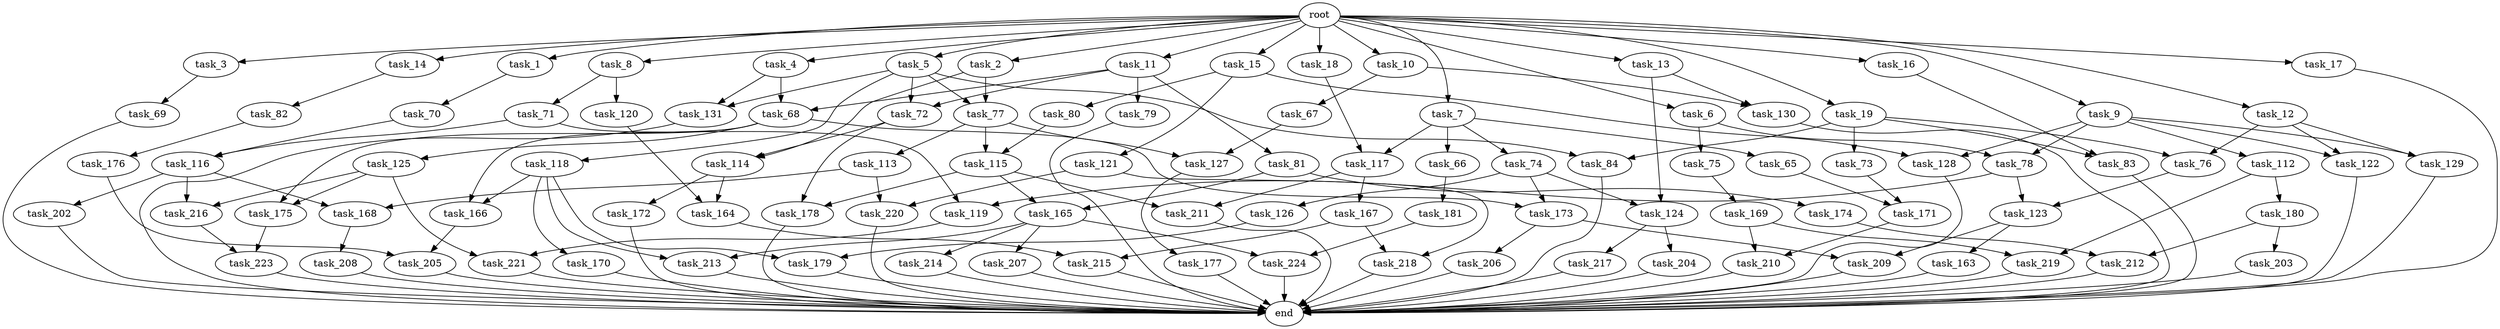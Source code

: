 digraph G {
  root [size="0.000000"];
  task_1 [size="1.024000"];
  task_2 [size="1.024000"];
  task_3 [size="1.024000"];
  task_4 [size="1.024000"];
  task_5 [size="1.024000"];
  task_6 [size="1.024000"];
  task_7 [size="1.024000"];
  task_8 [size="1.024000"];
  task_9 [size="1.024000"];
  task_10 [size="1.024000"];
  task_11 [size="1.024000"];
  task_12 [size="1.024000"];
  task_13 [size="1.024000"];
  task_14 [size="1.024000"];
  task_15 [size="1.024000"];
  task_16 [size="1.024000"];
  task_17 [size="1.024000"];
  task_18 [size="1.024000"];
  task_19 [size="1.024000"];
  task_65 [size="34359738.368000"];
  task_66 [size="34359738.368000"];
  task_67 [size="214748364.800000"];
  task_68 [size="352187318.272000"];
  task_69 [size="420906795.008000"];
  task_70 [size="858993459.200000"];
  task_71 [size="858993459.200000"];
  task_72 [size="523986010.112000"];
  task_73 [size="77309411.328000"];
  task_74 [size="34359738.368000"];
  task_75 [size="858993459.200000"];
  task_76 [size="386547056.640000"];
  task_77 [size="446676598.784000"];
  task_78 [size="996432412.672000"];
  task_79 [size="214748364.800000"];
  task_80 [size="309237645.312000"];
  task_81 [size="214748364.800000"];
  task_82 [size="695784701.952000"];
  task_83 [size="214748364.800000"];
  task_84 [size="386547056.640000"];
  task_112 [size="137438953.472000"];
  task_113 [size="137438953.472000"];
  task_114 [size="687194767.360000"];
  task_115 [size="833223655.424000"];
  task_116 [size="841813590.016000"];
  task_117 [size="893353197.568000"];
  task_118 [size="309237645.312000"];
  task_119 [size="498216206.336000"];
  task_120 [size="858993459.200000"];
  task_121 [size="309237645.312000"];
  task_122 [size="446676598.784000"];
  task_123 [size="386547056.640000"];
  task_124 [size="1073741824.000000"];
  task_125 [size="77309411.328000"];
  task_126 [size="214748364.800000"];
  task_127 [size="687194767.360000"];
  task_128 [size="446676598.784000"];
  task_129 [size="446676598.784000"];
  task_130 [size="1073741824.000000"];
  task_131 [size="446676598.784000"];
  task_163 [size="549755813.888000"];
  task_164 [size="1073741824.000000"];
  task_165 [size="996432412.672000"];
  task_166 [size="936302870.528000"];
  task_167 [size="34359738.368000"];
  task_168 [size="111669149.696000"];
  task_169 [size="420906795.008000"];
  task_170 [size="858993459.200000"];
  task_171 [size="687194767.360000"];
  task_172 [size="858993459.200000"];
  task_173 [size="292057776.128000"];
  task_174 [size="137438953.472000"];
  task_175 [size="111669149.696000"];
  task_176 [size="77309411.328000"];
  task_177 [size="858993459.200000"];
  task_178 [size="1408749273.088000"];
  task_179 [size="1073741824.000000"];
  task_180 [size="858993459.200000"];
  task_181 [size="34359738.368000"];
  task_202 [size="77309411.328000"];
  task_203 [size="549755813.888000"];
  task_204 [size="214748364.800000"];
  task_205 [size="171798691.840000"];
  task_206 [size="137438953.472000"];
  task_207 [size="549755813.888000"];
  task_208 [size="858993459.200000"];
  task_209 [size="687194767.360000"];
  task_210 [size="1245540515.840000"];
  task_211 [size="893353197.568000"];
  task_212 [size="970662608.896000"];
  task_213 [size="1408749273.088000"];
  task_214 [size="549755813.888000"];
  task_215 [size="627065225.216000"];
  task_216 [size="111669149.696000"];
  task_217 [size="214748364.800000"];
  task_218 [size="292057776.128000"];
  task_219 [size="1408749273.088000"];
  task_220 [size="249108103.168000"];
  task_221 [size="584115552.256000"];
  task_223 [size="764504178.688000"];
  task_224 [size="584115552.256000"];
  end [size="0.000000"];

  root -> task_1 [size="1.000000"];
  root -> task_2 [size="1.000000"];
  root -> task_3 [size="1.000000"];
  root -> task_4 [size="1.000000"];
  root -> task_5 [size="1.000000"];
  root -> task_6 [size="1.000000"];
  root -> task_7 [size="1.000000"];
  root -> task_8 [size="1.000000"];
  root -> task_9 [size="1.000000"];
  root -> task_10 [size="1.000000"];
  root -> task_11 [size="1.000000"];
  root -> task_12 [size="1.000000"];
  root -> task_13 [size="1.000000"];
  root -> task_14 [size="1.000000"];
  root -> task_15 [size="1.000000"];
  root -> task_16 [size="1.000000"];
  root -> task_17 [size="1.000000"];
  root -> task_18 [size="1.000000"];
  root -> task_19 [size="1.000000"];
  task_1 -> task_70 [size="838860800.000000"];
  task_2 -> task_77 [size="134217728.000000"];
  task_2 -> task_114 [size="134217728.000000"];
  task_3 -> task_69 [size="411041792.000000"];
  task_4 -> task_68 [size="134217728.000000"];
  task_4 -> task_131 [size="134217728.000000"];
  task_5 -> task_72 [size="301989888.000000"];
  task_5 -> task_77 [size="301989888.000000"];
  task_5 -> task_84 [size="301989888.000000"];
  task_5 -> task_118 [size="301989888.000000"];
  task_5 -> task_131 [size="301989888.000000"];
  task_6 -> task_75 [size="838860800.000000"];
  task_6 -> task_78 [size="838860800.000000"];
  task_7 -> task_65 [size="33554432.000000"];
  task_7 -> task_66 [size="33554432.000000"];
  task_7 -> task_74 [size="33554432.000000"];
  task_7 -> task_117 [size="33554432.000000"];
  task_8 -> task_71 [size="838860800.000000"];
  task_8 -> task_120 [size="838860800.000000"];
  task_9 -> task_78 [size="134217728.000000"];
  task_9 -> task_112 [size="134217728.000000"];
  task_9 -> task_122 [size="134217728.000000"];
  task_9 -> task_128 [size="134217728.000000"];
  task_9 -> task_129 [size="134217728.000000"];
  task_10 -> task_67 [size="209715200.000000"];
  task_10 -> task_130 [size="209715200.000000"];
  task_11 -> task_68 [size="209715200.000000"];
  task_11 -> task_72 [size="209715200.000000"];
  task_11 -> task_79 [size="209715200.000000"];
  task_11 -> task_81 [size="209715200.000000"];
  task_12 -> task_76 [size="301989888.000000"];
  task_12 -> task_122 [size="301989888.000000"];
  task_12 -> task_129 [size="301989888.000000"];
  task_13 -> task_124 [size="838860800.000000"];
  task_13 -> task_130 [size="838860800.000000"];
  task_14 -> task_82 [size="679477248.000000"];
  task_15 -> task_80 [size="301989888.000000"];
  task_15 -> task_121 [size="301989888.000000"];
  task_15 -> task_128 [size="301989888.000000"];
  task_16 -> task_83 [size="134217728.000000"];
  task_17 -> end [size="1.000000"];
  task_18 -> task_117 [size="838860800.000000"];
  task_19 -> task_73 [size="75497472.000000"];
  task_19 -> task_76 [size="75497472.000000"];
  task_19 -> task_83 [size="75497472.000000"];
  task_19 -> task_84 [size="75497472.000000"];
  task_65 -> task_171 [size="134217728.000000"];
  task_66 -> task_181 [size="33554432.000000"];
  task_67 -> task_127 [size="536870912.000000"];
  task_68 -> task_125 [size="75497472.000000"];
  task_68 -> task_166 [size="75497472.000000"];
  task_68 -> task_173 [size="75497472.000000"];
  task_68 -> task_175 [size="75497472.000000"];
  task_69 -> end [size="1.000000"];
  task_70 -> task_116 [size="411041792.000000"];
  task_71 -> task_116 [size="411041792.000000"];
  task_71 -> task_119 [size="411041792.000000"];
  task_72 -> task_114 [size="536870912.000000"];
  task_72 -> task_178 [size="536870912.000000"];
  task_73 -> task_171 [size="536870912.000000"];
  task_74 -> task_124 [size="209715200.000000"];
  task_74 -> task_126 [size="209715200.000000"];
  task_74 -> task_173 [size="209715200.000000"];
  task_75 -> task_169 [size="411041792.000000"];
  task_76 -> task_123 [size="301989888.000000"];
  task_77 -> task_113 [size="134217728.000000"];
  task_77 -> task_115 [size="134217728.000000"];
  task_77 -> task_127 [size="134217728.000000"];
  task_78 -> task_119 [size="75497472.000000"];
  task_78 -> task_123 [size="75497472.000000"];
  task_79 -> end [size="1.000000"];
  task_80 -> task_115 [size="679477248.000000"];
  task_81 -> task_165 [size="134217728.000000"];
  task_81 -> task_174 [size="134217728.000000"];
  task_82 -> task_176 [size="75497472.000000"];
  task_83 -> end [size="1.000000"];
  task_84 -> end [size="1.000000"];
  task_112 -> task_180 [size="838860800.000000"];
  task_112 -> task_219 [size="838860800.000000"];
  task_113 -> task_168 [size="33554432.000000"];
  task_113 -> task_220 [size="33554432.000000"];
  task_114 -> task_164 [size="838860800.000000"];
  task_114 -> task_172 [size="838860800.000000"];
  task_115 -> task_165 [size="838860800.000000"];
  task_115 -> task_178 [size="838860800.000000"];
  task_115 -> task_211 [size="838860800.000000"];
  task_116 -> task_168 [size="75497472.000000"];
  task_116 -> task_202 [size="75497472.000000"];
  task_116 -> task_216 [size="75497472.000000"];
  task_117 -> task_167 [size="33554432.000000"];
  task_117 -> task_211 [size="33554432.000000"];
  task_118 -> task_166 [size="838860800.000000"];
  task_118 -> task_170 [size="838860800.000000"];
  task_118 -> task_179 [size="838860800.000000"];
  task_118 -> task_213 [size="838860800.000000"];
  task_119 -> task_221 [size="536870912.000000"];
  task_120 -> task_164 [size="209715200.000000"];
  task_121 -> task_218 [size="209715200.000000"];
  task_121 -> task_220 [size="209715200.000000"];
  task_122 -> end [size="1.000000"];
  task_123 -> task_163 [size="536870912.000000"];
  task_123 -> task_209 [size="536870912.000000"];
  task_124 -> task_204 [size="209715200.000000"];
  task_124 -> task_217 [size="209715200.000000"];
  task_125 -> task_175 [size="33554432.000000"];
  task_125 -> task_216 [size="33554432.000000"];
  task_125 -> task_221 [size="33554432.000000"];
  task_126 -> task_179 [size="209715200.000000"];
  task_127 -> task_177 [size="838860800.000000"];
  task_128 -> end [size="1.000000"];
  task_129 -> end [size="1.000000"];
  task_130 -> end [size="1.000000"];
  task_131 -> end [size="1.000000"];
  task_163 -> end [size="1.000000"];
  task_164 -> task_215 [size="536870912.000000"];
  task_165 -> task_207 [size="536870912.000000"];
  task_165 -> task_213 [size="536870912.000000"];
  task_165 -> task_214 [size="536870912.000000"];
  task_165 -> task_224 [size="536870912.000000"];
  task_166 -> task_205 [size="33554432.000000"];
  task_167 -> task_215 [size="75497472.000000"];
  task_167 -> task_218 [size="75497472.000000"];
  task_168 -> task_208 [size="838860800.000000"];
  task_169 -> task_210 [size="536870912.000000"];
  task_169 -> task_219 [size="536870912.000000"];
  task_170 -> end [size="1.000000"];
  task_171 -> task_210 [size="679477248.000000"];
  task_172 -> end [size="1.000000"];
  task_173 -> task_206 [size="134217728.000000"];
  task_173 -> task_209 [size="134217728.000000"];
  task_174 -> task_212 [size="411041792.000000"];
  task_175 -> task_223 [size="536870912.000000"];
  task_176 -> task_205 [size="134217728.000000"];
  task_177 -> end [size="1.000000"];
  task_178 -> end [size="1.000000"];
  task_179 -> end [size="1.000000"];
  task_180 -> task_203 [size="536870912.000000"];
  task_180 -> task_212 [size="536870912.000000"];
  task_181 -> task_224 [size="33554432.000000"];
  task_202 -> end [size="1.000000"];
  task_203 -> end [size="1.000000"];
  task_204 -> end [size="1.000000"];
  task_205 -> end [size="1.000000"];
  task_206 -> end [size="1.000000"];
  task_207 -> end [size="1.000000"];
  task_208 -> end [size="1.000000"];
  task_209 -> end [size="1.000000"];
  task_210 -> end [size="1.000000"];
  task_211 -> end [size="1.000000"];
  task_212 -> end [size="1.000000"];
  task_213 -> end [size="1.000000"];
  task_214 -> end [size="1.000000"];
  task_215 -> end [size="1.000000"];
  task_216 -> task_223 [size="209715200.000000"];
  task_217 -> end [size="1.000000"];
  task_218 -> end [size="1.000000"];
  task_219 -> end [size="1.000000"];
  task_220 -> end [size="1.000000"];
  task_221 -> end [size="1.000000"];
  task_223 -> end [size="1.000000"];
  task_224 -> end [size="1.000000"];
}
